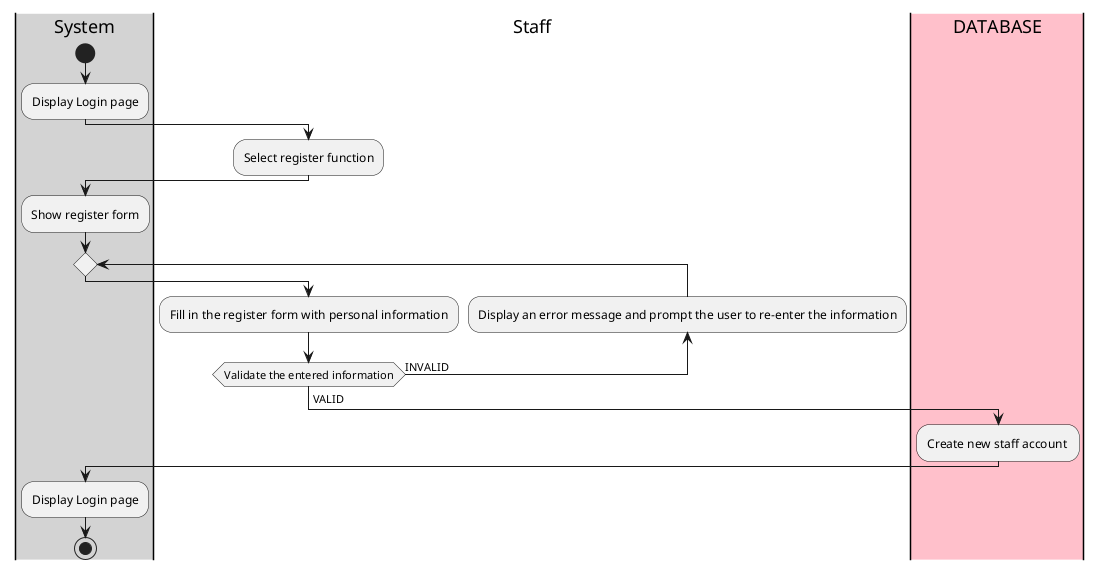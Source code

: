 @startuml

|#lightgray|System|
start
:Display Login page;
|#White|Staff|
:Select register function;
|#lightgray|System|
:Show register form;
repeat
|#White|Staff|
:Fill in the register form with personal information;
|#White|Staff|
backward:Display an error message and prompt the user to re-enter the information;
repeat while (Validate the entered information) is (INVALID)
-> VALID;
|#pink|DATABASE|
:Create new staff account ; 
|#lightgray|System|
:Display Login page;
stop

@enduml
